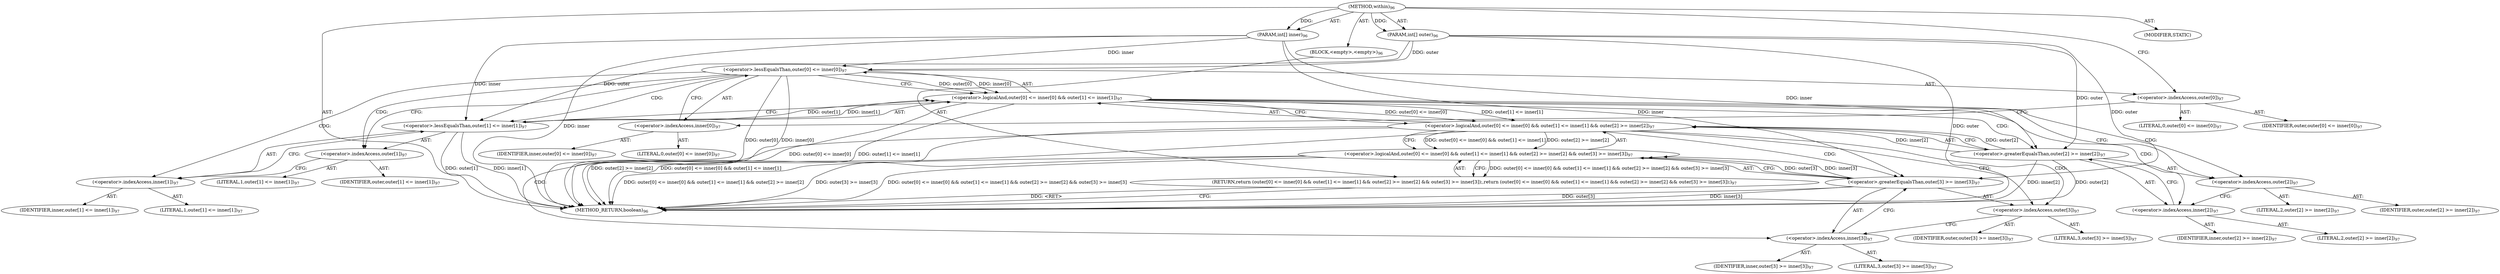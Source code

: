 digraph "within" {  
"416" [label = <(METHOD,within)<SUB>96</SUB>> ]
"417" [label = <(PARAM,int[] outer)<SUB>96</SUB>> ]
"418" [label = <(PARAM,int[] inner)<SUB>96</SUB>> ]
"419" [label = <(BLOCK,&lt;empty&gt;,&lt;empty&gt;)<SUB>96</SUB>> ]
"420" [label = <(RETURN,return (outer[0] &lt;= inner[0] &amp;&amp; outer[1] &lt;= inner[1] &amp;&amp; outer[2] &gt;= inner[2] &amp;&amp; outer[3] &gt;= inner[3]);,return (outer[0] &lt;= inner[0] &amp;&amp; outer[1] &lt;= inner[1] &amp;&amp; outer[2] &gt;= inner[2] &amp;&amp; outer[3] &gt;= inner[3]);)<SUB>97</SUB>> ]
"421" [label = <(&lt;operator&gt;.logicalAnd,outer[0] &lt;= inner[0] &amp;&amp; outer[1] &lt;= inner[1] &amp;&amp; outer[2] &gt;= inner[2] &amp;&amp; outer[3] &gt;= inner[3])<SUB>97</SUB>> ]
"422" [label = <(&lt;operator&gt;.logicalAnd,outer[0] &lt;= inner[0] &amp;&amp; outer[1] &lt;= inner[1] &amp;&amp; outer[2] &gt;= inner[2])<SUB>97</SUB>> ]
"423" [label = <(&lt;operator&gt;.logicalAnd,outer[0] &lt;= inner[0] &amp;&amp; outer[1] &lt;= inner[1])<SUB>97</SUB>> ]
"424" [label = <(&lt;operator&gt;.lessEqualsThan,outer[0] &lt;= inner[0])<SUB>97</SUB>> ]
"425" [label = <(&lt;operator&gt;.indexAccess,outer[0])<SUB>97</SUB>> ]
"426" [label = <(IDENTIFIER,outer,outer[0] &lt;= inner[0])<SUB>97</SUB>> ]
"427" [label = <(LITERAL,0,outer[0] &lt;= inner[0])<SUB>97</SUB>> ]
"428" [label = <(&lt;operator&gt;.indexAccess,inner[0])<SUB>97</SUB>> ]
"429" [label = <(IDENTIFIER,inner,outer[0] &lt;= inner[0])<SUB>97</SUB>> ]
"430" [label = <(LITERAL,0,outer[0] &lt;= inner[0])<SUB>97</SUB>> ]
"431" [label = <(&lt;operator&gt;.lessEqualsThan,outer[1] &lt;= inner[1])<SUB>97</SUB>> ]
"432" [label = <(&lt;operator&gt;.indexAccess,outer[1])<SUB>97</SUB>> ]
"433" [label = <(IDENTIFIER,outer,outer[1] &lt;= inner[1])<SUB>97</SUB>> ]
"434" [label = <(LITERAL,1,outer[1] &lt;= inner[1])<SUB>97</SUB>> ]
"435" [label = <(&lt;operator&gt;.indexAccess,inner[1])<SUB>97</SUB>> ]
"436" [label = <(IDENTIFIER,inner,outer[1] &lt;= inner[1])<SUB>97</SUB>> ]
"437" [label = <(LITERAL,1,outer[1] &lt;= inner[1])<SUB>97</SUB>> ]
"438" [label = <(&lt;operator&gt;.greaterEqualsThan,outer[2] &gt;= inner[2])<SUB>97</SUB>> ]
"439" [label = <(&lt;operator&gt;.indexAccess,outer[2])<SUB>97</SUB>> ]
"440" [label = <(IDENTIFIER,outer,outer[2] &gt;= inner[2])<SUB>97</SUB>> ]
"441" [label = <(LITERAL,2,outer[2] &gt;= inner[2])<SUB>97</SUB>> ]
"442" [label = <(&lt;operator&gt;.indexAccess,inner[2])<SUB>97</SUB>> ]
"443" [label = <(IDENTIFIER,inner,outer[2] &gt;= inner[2])<SUB>97</SUB>> ]
"444" [label = <(LITERAL,2,outer[2] &gt;= inner[2])<SUB>97</SUB>> ]
"445" [label = <(&lt;operator&gt;.greaterEqualsThan,outer[3] &gt;= inner[3])<SUB>97</SUB>> ]
"446" [label = <(&lt;operator&gt;.indexAccess,outer[3])<SUB>97</SUB>> ]
"447" [label = <(IDENTIFIER,outer,outer[3] &gt;= inner[3])<SUB>97</SUB>> ]
"448" [label = <(LITERAL,3,outer[3] &gt;= inner[3])<SUB>97</SUB>> ]
"449" [label = <(&lt;operator&gt;.indexAccess,inner[3])<SUB>97</SUB>> ]
"450" [label = <(IDENTIFIER,inner,outer[3] &gt;= inner[3])<SUB>97</SUB>> ]
"451" [label = <(LITERAL,3,outer[3] &gt;= inner[3])<SUB>97</SUB>> ]
"452" [label = <(MODIFIER,STATIC)> ]
"453" [label = <(METHOD_RETURN,boolean)<SUB>96</SUB>> ]
  "416" -> "417"  [ label = "AST: "] 
  "416" -> "418"  [ label = "AST: "] 
  "416" -> "419"  [ label = "AST: "] 
  "416" -> "452"  [ label = "AST: "] 
  "416" -> "453"  [ label = "AST: "] 
  "419" -> "420"  [ label = "AST: "] 
  "420" -> "421"  [ label = "AST: "] 
  "421" -> "422"  [ label = "AST: "] 
  "421" -> "445"  [ label = "AST: "] 
  "422" -> "423"  [ label = "AST: "] 
  "422" -> "438"  [ label = "AST: "] 
  "423" -> "424"  [ label = "AST: "] 
  "423" -> "431"  [ label = "AST: "] 
  "424" -> "425"  [ label = "AST: "] 
  "424" -> "428"  [ label = "AST: "] 
  "425" -> "426"  [ label = "AST: "] 
  "425" -> "427"  [ label = "AST: "] 
  "428" -> "429"  [ label = "AST: "] 
  "428" -> "430"  [ label = "AST: "] 
  "431" -> "432"  [ label = "AST: "] 
  "431" -> "435"  [ label = "AST: "] 
  "432" -> "433"  [ label = "AST: "] 
  "432" -> "434"  [ label = "AST: "] 
  "435" -> "436"  [ label = "AST: "] 
  "435" -> "437"  [ label = "AST: "] 
  "438" -> "439"  [ label = "AST: "] 
  "438" -> "442"  [ label = "AST: "] 
  "439" -> "440"  [ label = "AST: "] 
  "439" -> "441"  [ label = "AST: "] 
  "442" -> "443"  [ label = "AST: "] 
  "442" -> "444"  [ label = "AST: "] 
  "445" -> "446"  [ label = "AST: "] 
  "445" -> "449"  [ label = "AST: "] 
  "446" -> "447"  [ label = "AST: "] 
  "446" -> "448"  [ label = "AST: "] 
  "449" -> "450"  [ label = "AST: "] 
  "449" -> "451"  [ label = "AST: "] 
  "420" -> "453"  [ label = "CFG: "] 
  "421" -> "420"  [ label = "CFG: "] 
  "422" -> "421"  [ label = "CFG: "] 
  "422" -> "446"  [ label = "CFG: "] 
  "445" -> "421"  [ label = "CFG: "] 
  "423" -> "422"  [ label = "CFG: "] 
  "423" -> "439"  [ label = "CFG: "] 
  "438" -> "422"  [ label = "CFG: "] 
  "446" -> "449"  [ label = "CFG: "] 
  "449" -> "445"  [ label = "CFG: "] 
  "424" -> "423"  [ label = "CFG: "] 
  "424" -> "432"  [ label = "CFG: "] 
  "431" -> "423"  [ label = "CFG: "] 
  "439" -> "442"  [ label = "CFG: "] 
  "442" -> "438"  [ label = "CFG: "] 
  "425" -> "428"  [ label = "CFG: "] 
  "428" -> "424"  [ label = "CFG: "] 
  "432" -> "435"  [ label = "CFG: "] 
  "435" -> "431"  [ label = "CFG: "] 
  "416" -> "425"  [ label = "CFG: "] 
  "420" -> "453"  [ label = "DDG: &lt;RET&gt;"] 
  "417" -> "453"  [ label = "DDG: outer"] 
  "418" -> "453"  [ label = "DDG: inner"] 
  "424" -> "453"  [ label = "DDG: outer[0]"] 
  "424" -> "453"  [ label = "DDG: inner[0]"] 
  "423" -> "453"  [ label = "DDG: outer[0] &lt;= inner[0]"] 
  "431" -> "453"  [ label = "DDG: outer[1]"] 
  "431" -> "453"  [ label = "DDG: inner[1]"] 
  "423" -> "453"  [ label = "DDG: outer[1] &lt;= inner[1]"] 
  "422" -> "453"  [ label = "DDG: outer[0] &lt;= inner[0] &amp;&amp; outer[1] &lt;= inner[1]"] 
  "438" -> "453"  [ label = "DDG: outer[2]"] 
  "438" -> "453"  [ label = "DDG: inner[2]"] 
  "422" -> "453"  [ label = "DDG: outer[2] &gt;= inner[2]"] 
  "421" -> "453"  [ label = "DDG: outer[0] &lt;= inner[0] &amp;&amp; outer[1] &lt;= inner[1] &amp;&amp; outer[2] &gt;= inner[2]"] 
  "445" -> "453"  [ label = "DDG: outer[3]"] 
  "445" -> "453"  [ label = "DDG: inner[3]"] 
  "421" -> "453"  [ label = "DDG: outer[3] &gt;= inner[3]"] 
  "421" -> "453"  [ label = "DDG: outer[0] &lt;= inner[0] &amp;&amp; outer[1] &lt;= inner[1] &amp;&amp; outer[2] &gt;= inner[2] &amp;&amp; outer[3] &gt;= inner[3]"] 
  "416" -> "417"  [ label = "DDG: "] 
  "416" -> "418"  [ label = "DDG: "] 
  "421" -> "420"  [ label = "DDG: outer[0] &lt;= inner[0] &amp;&amp; outer[1] &lt;= inner[1] &amp;&amp; outer[2] &gt;= inner[2] &amp;&amp; outer[3] &gt;= inner[3]"] 
  "422" -> "421"  [ label = "DDG: outer[0] &lt;= inner[0] &amp;&amp; outer[1] &lt;= inner[1]"] 
  "422" -> "421"  [ label = "DDG: outer[2] &gt;= inner[2]"] 
  "445" -> "421"  [ label = "DDG: outer[3]"] 
  "445" -> "421"  [ label = "DDG: inner[3]"] 
  "423" -> "422"  [ label = "DDG: outer[0] &lt;= inner[0]"] 
  "423" -> "422"  [ label = "DDG: outer[1] &lt;= inner[1]"] 
  "438" -> "422"  [ label = "DDG: outer[2]"] 
  "438" -> "422"  [ label = "DDG: inner[2]"] 
  "417" -> "445"  [ label = "DDG: outer"] 
  "418" -> "445"  [ label = "DDG: inner"] 
  "424" -> "423"  [ label = "DDG: outer[0]"] 
  "424" -> "423"  [ label = "DDG: inner[0]"] 
  "431" -> "423"  [ label = "DDG: outer[1]"] 
  "431" -> "423"  [ label = "DDG: inner[1]"] 
  "417" -> "438"  [ label = "DDG: outer"] 
  "418" -> "438"  [ label = "DDG: inner"] 
  "417" -> "424"  [ label = "DDG: outer"] 
  "418" -> "424"  [ label = "DDG: inner"] 
  "417" -> "431"  [ label = "DDG: outer"] 
  "418" -> "431"  [ label = "DDG: inner"] 
  "422" -> "449"  [ label = "CDG: "] 
  "422" -> "446"  [ label = "CDG: "] 
  "422" -> "445"  [ label = "CDG: "] 
  "423" -> "442"  [ label = "CDG: "] 
  "423" -> "439"  [ label = "CDG: "] 
  "423" -> "438"  [ label = "CDG: "] 
  "424" -> "432"  [ label = "CDG: "] 
  "424" -> "431"  [ label = "CDG: "] 
  "424" -> "435"  [ label = "CDG: "] 
}
